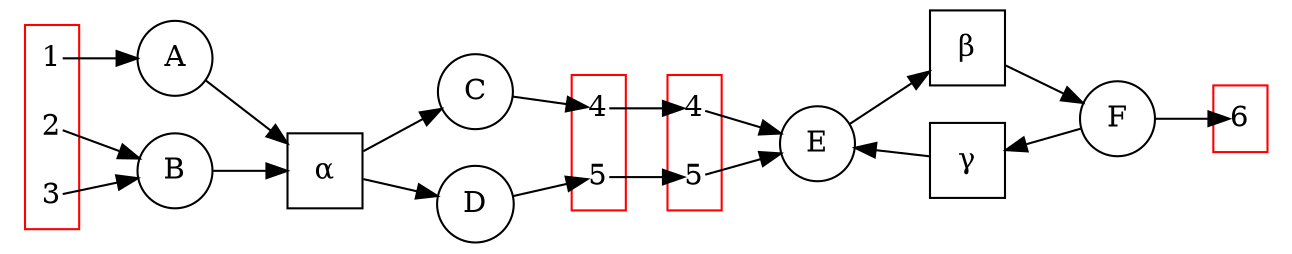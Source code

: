 digraph G {
rankdir=LR;

subgraph cluster_input {
  color=red
  node [shape=plain]
  1
  2
  3
}

{
  a [label="A" shape=circle];
  b [label="B" shape=circle];
  c [label="C" shape=circle];
  d [label="D" shape=circle];
  alpha [label=<&#945;> shape=square];
}

subgraph cluster_output {
  color=red
  node [shape=plain]
  4
  5
}
1 -> a
2 -> b
3 -> b
a -> alpha;
b -> alpha;
alpha -> c;
alpha -> d;
c -> 4;
d -> 5;

subgraph cluster_input_2 {
  color=red
  node [shape=plain]
  42 [label="4"]
  52 [label="5"]
}

{
  e [label="E" shape=circle];
  f [label="F" shape=circle];
  { rank=same;
  beta [label=<&#946;> shape=square];
  gamma [label=<&#947;> shape=square];
  }
}

subgraph cluster_output_2 {
  color=red
  node [shape=plain]
  6
}
4 -> 42
5 -> 52
42 -> e
52 -> e
e -> beta
beta -> f
f -> gamma
gamma -> e
f -> 6
}
